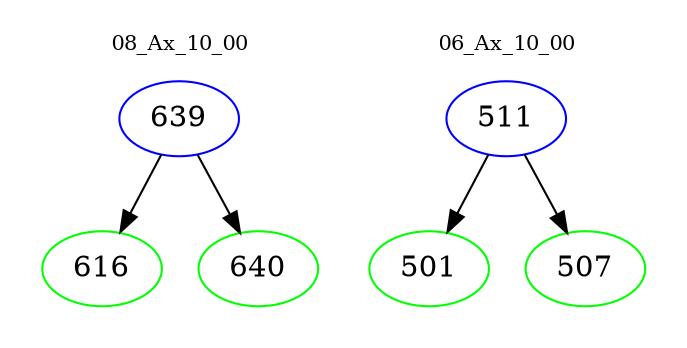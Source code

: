 digraph{
subgraph cluster_0 {
color = white
label = "08_Ax_10_00";
fontsize=10;
T0_639 [label="639", color="blue"]
T0_639 -> T0_616 [color="black"]
T0_616 [label="616", color="green"]
T0_639 -> T0_640 [color="black"]
T0_640 [label="640", color="green"]
}
subgraph cluster_1 {
color = white
label = "06_Ax_10_00";
fontsize=10;
T1_511 [label="511", color="blue"]
T1_511 -> T1_501 [color="black"]
T1_501 [label="501", color="green"]
T1_511 -> T1_507 [color="black"]
T1_507 [label="507", color="green"]
}
}
